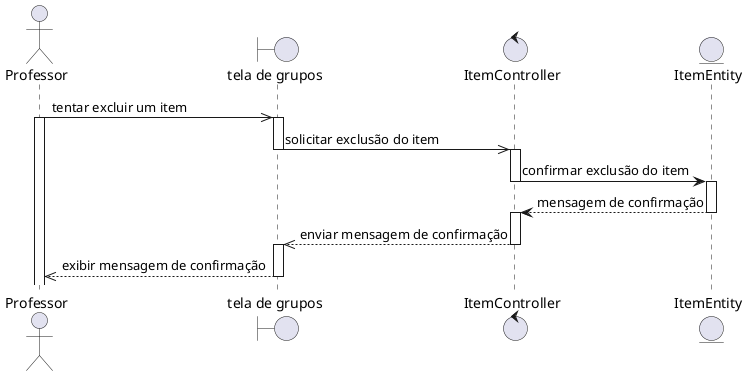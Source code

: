 @startuml
actor Professor
boundary "tela de grupos" as grupo
control ItemController
entity ItemEntity

Professor ->> grupo: tentar excluir um item
activate Professor
activate grupo
grupo ->> ItemController: solicitar exclusão do item
deactivate grupo
activate ItemController
ItemController -> ItemEntity: confirmar exclusão do item
deactivate ItemController
activate ItemEntity
ItemEntity --> ItemController: mensagem de confirmação
deactivate ItemEntity
activate ItemController
ItemController -->> grupo: enviar mensagem de confirmação
deactivate ItemController
activate grupo
grupo -->> Professor: exibir mensagem de confirmação
deactivate grupo
@enduml